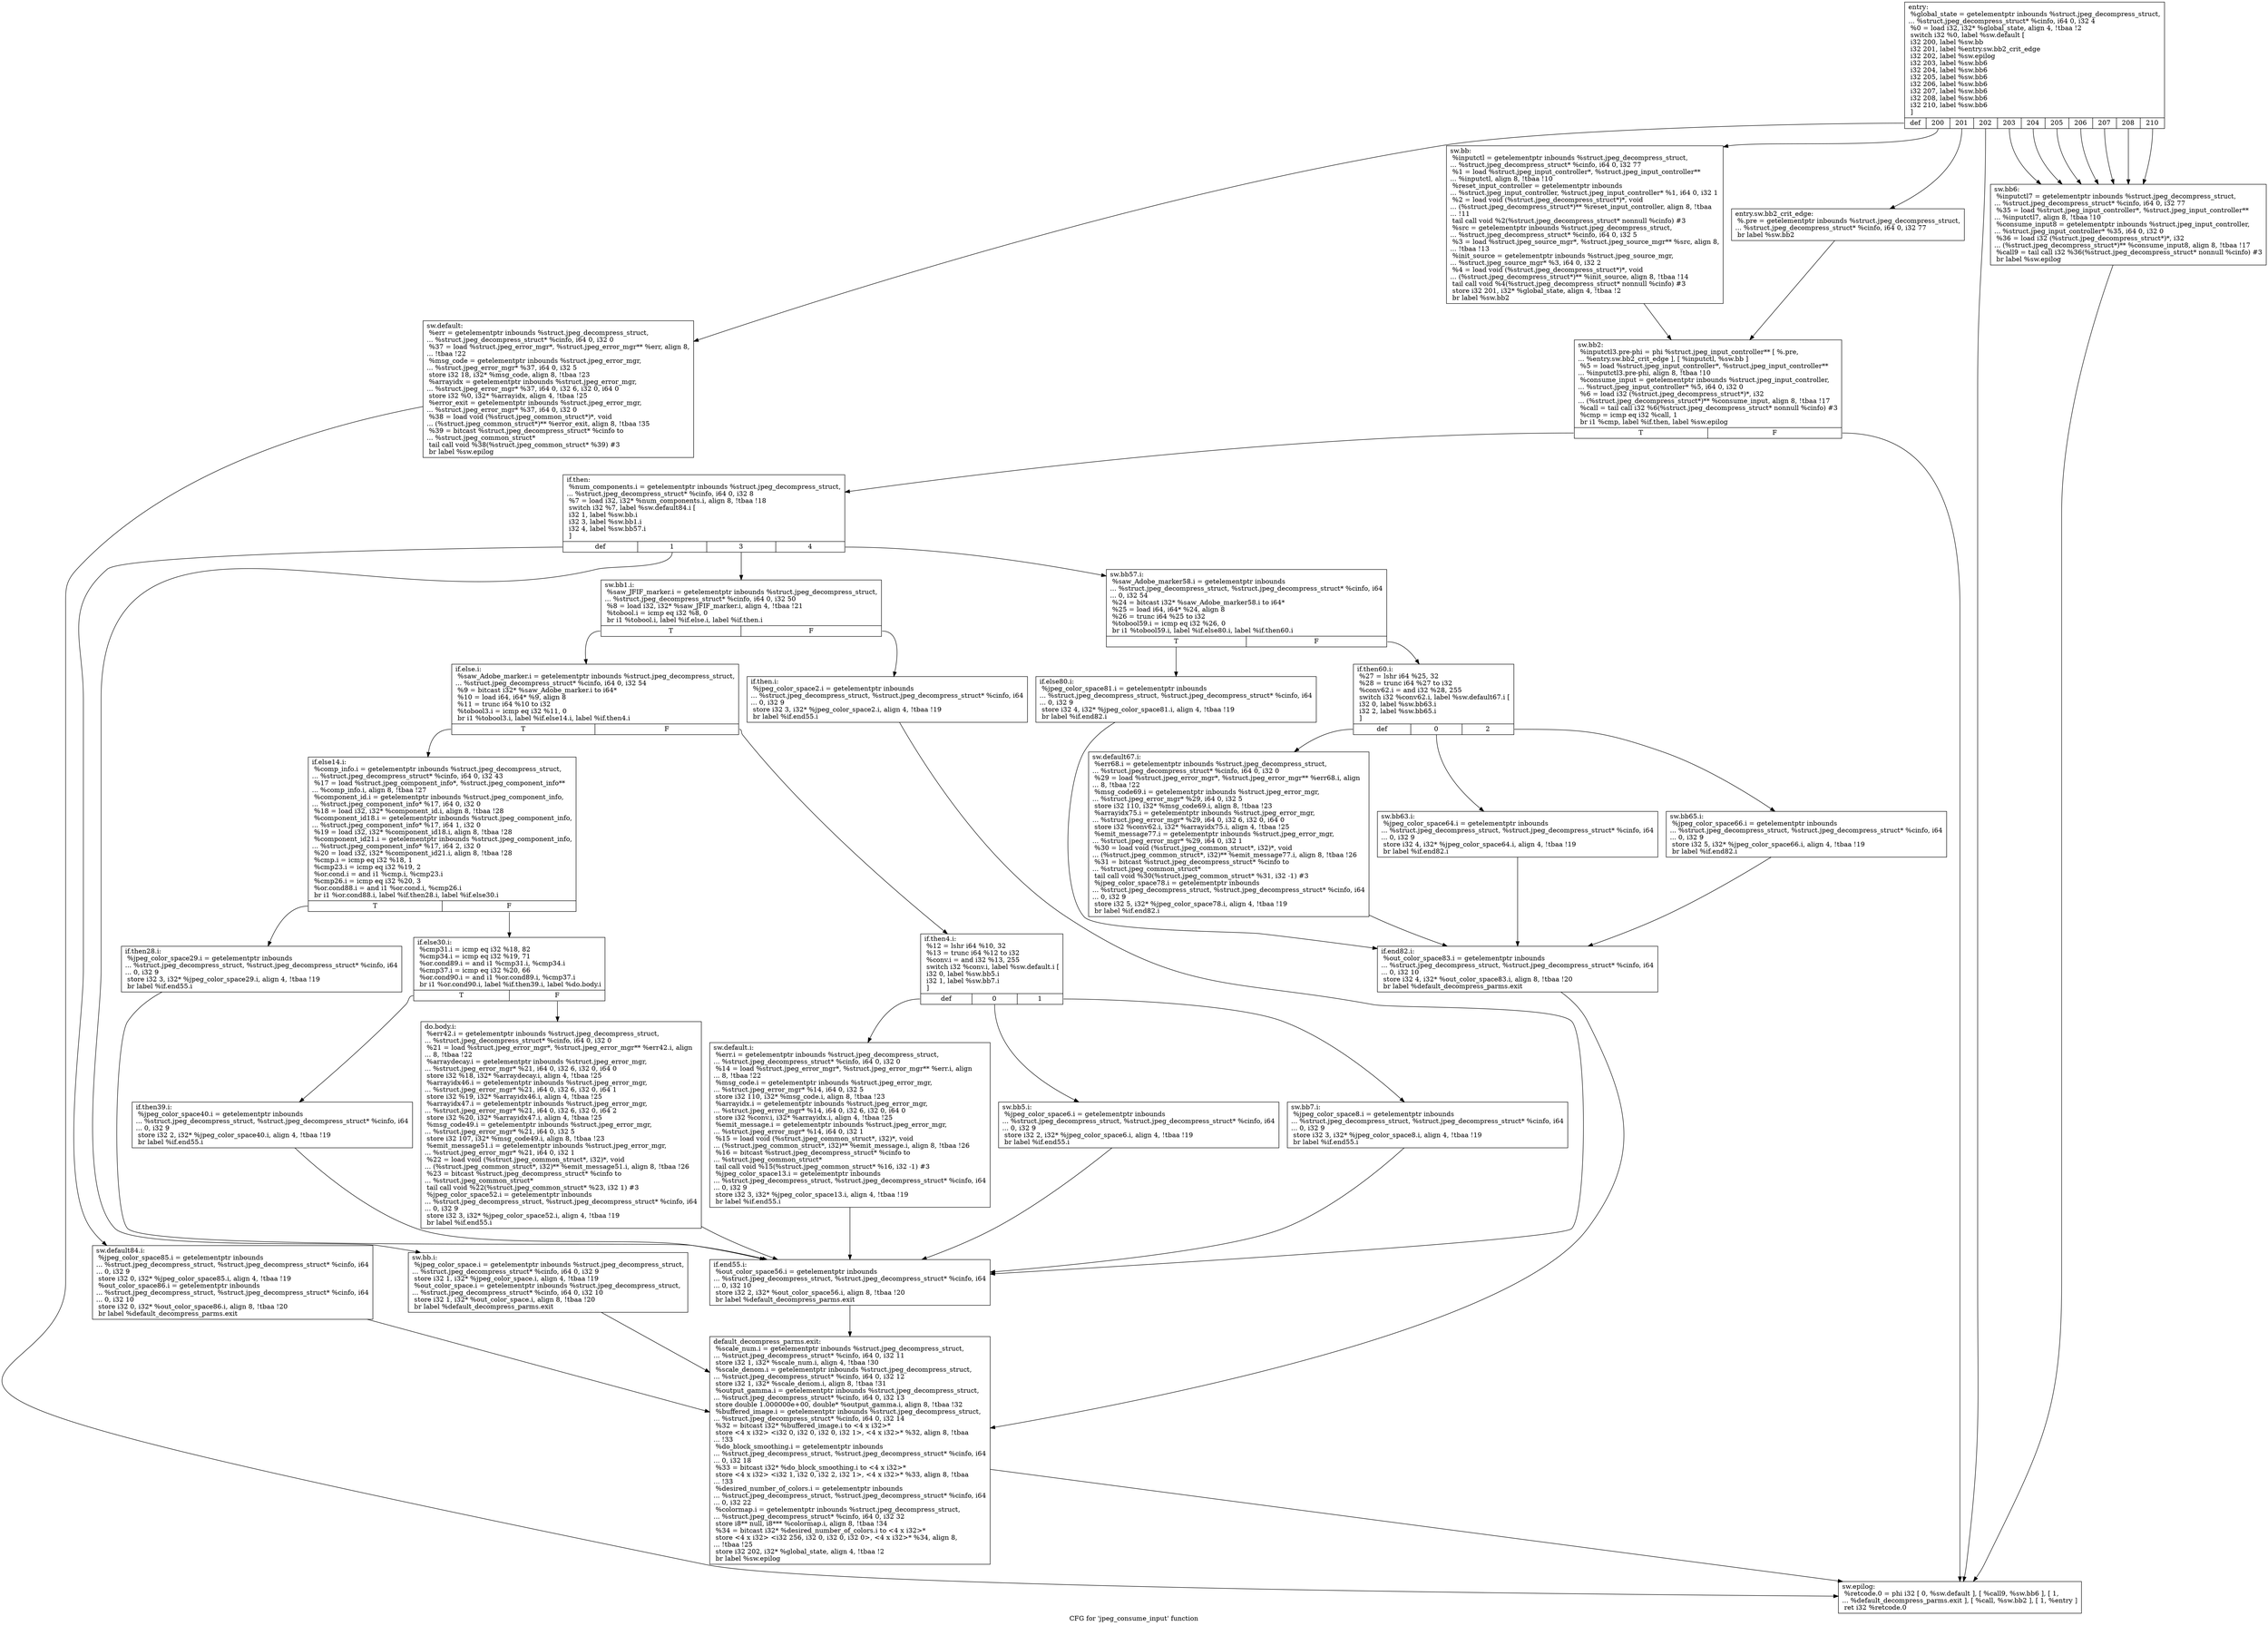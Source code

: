 digraph "CFG for 'jpeg_consume_input' function" {
	label="CFG for 'jpeg_consume_input' function";

	Node0x514e9b0 [shape=record,label="{entry:\l  %global_state = getelementptr inbounds %struct.jpeg_decompress_struct,\l... %struct.jpeg_decompress_struct* %cinfo, i64 0, i32 4\l  %0 = load i32, i32* %global_state, align 4, !tbaa !2\l  switch i32 %0, label %sw.default [\l    i32 200, label %sw.bb\l    i32 201, label %entry.sw.bb2_crit_edge\l    i32 202, label %sw.epilog\l    i32 203, label %sw.bb6\l    i32 204, label %sw.bb6\l    i32 205, label %sw.bb6\l    i32 206, label %sw.bb6\l    i32 207, label %sw.bb6\l    i32 208, label %sw.bb6\l    i32 210, label %sw.bb6\l  ]\l|{<s0>def|<s1>200|<s2>201|<s3>202|<s4>203|<s5>204|<s6>205|<s7>206|<s8>207|<s9>208|<s10>210}}"];
	Node0x514e9b0:s0 -> Node0x514fcf0;
	Node0x514e9b0:s1 -> Node0x514fda0;
	Node0x514e9b0:s2 -> Node0x514af30;
	Node0x514e9b0:s3 -> Node0x514b070;
	Node0x514e9b0:s4 -> Node0x514b160;
	Node0x514e9b0:s5 -> Node0x514b160;
	Node0x514e9b0:s6 -> Node0x514b160;
	Node0x514e9b0:s7 -> Node0x514b160;
	Node0x514e9b0:s8 -> Node0x514b160;
	Node0x514e9b0:s9 -> Node0x514b160;
	Node0x514e9b0:s10 -> Node0x514b160;
	Node0x514af30 [shape=record,label="{entry.sw.bb2_crit_edge:                           \l  %.pre = getelementptr inbounds %struct.jpeg_decompress_struct,\l... %struct.jpeg_decompress_struct* %cinfo, i64 0, i32 77\l  br label %sw.bb2\l}"];
	Node0x514af30 -> Node0x5150f00;
	Node0x514fda0 [shape=record,label="{sw.bb:                                            \l  %inputctl = getelementptr inbounds %struct.jpeg_decompress_struct,\l... %struct.jpeg_decompress_struct* %cinfo, i64 0, i32 77\l  %1 = load %struct.jpeg_input_controller*, %struct.jpeg_input_controller**\l... %inputctl, align 8, !tbaa !10\l  %reset_input_controller = getelementptr inbounds\l... %struct.jpeg_input_controller, %struct.jpeg_input_controller* %1, i64 0, i32 1\l  %2 = load void (%struct.jpeg_decompress_struct*)*, void\l... (%struct.jpeg_decompress_struct*)** %reset_input_controller, align 8, !tbaa\l... !11\l  tail call void %2(%struct.jpeg_decompress_struct* nonnull %cinfo) #3\l  %src = getelementptr inbounds %struct.jpeg_decompress_struct,\l... %struct.jpeg_decompress_struct* %cinfo, i64 0, i32 5\l  %3 = load %struct.jpeg_source_mgr*, %struct.jpeg_source_mgr** %src, align 8,\l... !tbaa !13\l  %init_source = getelementptr inbounds %struct.jpeg_source_mgr,\l... %struct.jpeg_source_mgr* %3, i64 0, i32 2\l  %4 = load void (%struct.jpeg_decompress_struct*)*, void\l... (%struct.jpeg_decompress_struct*)** %init_source, align 8, !tbaa !14\l  tail call void %4(%struct.jpeg_decompress_struct* nonnull %cinfo) #3\l  store i32 201, i32* %global_state, align 4, !tbaa !2\l  br label %sw.bb2\l}"];
	Node0x514fda0 -> Node0x5150f00;
	Node0x5150f00 [shape=record,label="{sw.bb2:                                           \l  %inputctl3.pre-phi = phi %struct.jpeg_input_controller** [ %.pre,\l... %entry.sw.bb2_crit_edge ], [ %inputctl, %sw.bb ]\l  %5 = load %struct.jpeg_input_controller*, %struct.jpeg_input_controller**\l... %inputctl3.pre-phi, align 8, !tbaa !10\l  %consume_input = getelementptr inbounds %struct.jpeg_input_controller,\l... %struct.jpeg_input_controller* %5, i64 0, i32 0\l  %6 = load i32 (%struct.jpeg_decompress_struct*)*, i32\l... (%struct.jpeg_decompress_struct*)** %consume_input, align 8, !tbaa !17\l  %call = tail call i32 %6(%struct.jpeg_decompress_struct* nonnull %cinfo) #3\l  %cmp = icmp eq i32 %call, 1\l  br i1 %cmp, label %if.then, label %sw.epilog\l|{<s0>T|<s1>F}}"];
	Node0x5150f00:s0 -> Node0x5152ca0;
	Node0x5150f00:s1 -> Node0x514b070;
	Node0x5152ca0 [shape=record,label="{if.then:                                          \l  %num_components.i = getelementptr inbounds %struct.jpeg_decompress_struct,\l... %struct.jpeg_decompress_struct* %cinfo, i64 0, i32 8\l  %7 = load i32, i32* %num_components.i, align 8, !tbaa !18\l  switch i32 %7, label %sw.default84.i [\l    i32 1, label %sw.bb.i\l    i32 3, label %sw.bb1.i\l    i32 4, label %sw.bb57.i\l  ]\l|{<s0>def|<s1>1|<s2>3|<s3>4}}"];
	Node0x5152ca0:s0 -> Node0x5153030;
	Node0x5152ca0:s1 -> Node0x51530e0;
	Node0x5152ca0:s2 -> Node0x51531b0;
	Node0x5152ca0:s3 -> Node0x5153290;
	Node0x51530e0 [shape=record,label="{sw.bb.i:                                          \l  %jpeg_color_space.i = getelementptr inbounds %struct.jpeg_decompress_struct,\l... %struct.jpeg_decompress_struct* %cinfo, i64 0, i32 9\l  store i32 1, i32* %jpeg_color_space.i, align 4, !tbaa !19\l  %out_color_space.i = getelementptr inbounds %struct.jpeg_decompress_struct,\l... %struct.jpeg_decompress_struct* %cinfo, i64 0, i32 10\l  store i32 1, i32* %out_color_space.i, align 8, !tbaa !20\l  br label %default_decompress_parms.exit\l}"];
	Node0x51530e0 -> Node0x5153b90;
	Node0x51531b0 [shape=record,label="{sw.bb1.i:                                         \l  %saw_JFIF_marker.i = getelementptr inbounds %struct.jpeg_decompress_struct,\l... %struct.jpeg_decompress_struct* %cinfo, i64 0, i32 50\l  %8 = load i32, i32* %saw_JFIF_marker.i, align 4, !tbaa !21\l  %tobool.i = icmp eq i32 %8, 0\l  br i1 %tobool.i, label %if.else.i, label %if.then.i\l|{<s0>T|<s1>F}}"];
	Node0x51531b0:s0 -> Node0x5151f90;
	Node0x51531b0:s1 -> Node0x5154050;
	Node0x5154050 [shape=record,label="{if.then.i:                                        \l  %jpeg_color_space2.i = getelementptr inbounds\l... %struct.jpeg_decompress_struct, %struct.jpeg_decompress_struct* %cinfo, i64\l... 0, i32 9\l  store i32 3, i32* %jpeg_color_space2.i, align 4, !tbaa !19\l  br label %if.end55.i\l}"];
	Node0x5154050 -> Node0x51540d0;
	Node0x5151f90 [shape=record,label="{if.else.i:                                        \l  %saw_Adobe_marker.i = getelementptr inbounds %struct.jpeg_decompress_struct,\l... %struct.jpeg_decompress_struct* %cinfo, i64 0, i32 54\l  %9 = bitcast i32* %saw_Adobe_marker.i to i64*\l  %10 = load i64, i64* %9, align 8\l  %11 = trunc i64 %10 to i32\l  %tobool3.i = icmp eq i32 %11, 0\l  br i1 %tobool3.i, label %if.else14.i, label %if.then4.i\l|{<s0>T|<s1>F}}"];
	Node0x5151f90:s0 -> Node0x5154c90;
	Node0x5151f90:s1 -> Node0x5154d70;
	Node0x5154d70 [shape=record,label="{if.then4.i:                                       \l  %12 = lshr i64 %10, 32\l  %13 = trunc i64 %12 to i32\l  %conv.i = and i32 %13, 255\l  switch i32 %conv.i, label %sw.default.i [\l    i32 0, label %sw.bb5.i\l    i32 1, label %sw.bb7.i\l  ]\l|{<s0>def|<s1>0|<s2>1}}"];
	Node0x5154d70:s0 -> Node0x5155080;
	Node0x5154d70:s1 -> Node0x5155130;
	Node0x5154d70:s2 -> Node0x5155210;
	Node0x5155130 [shape=record,label="{sw.bb5.i:                                         \l  %jpeg_color_space6.i = getelementptr inbounds\l... %struct.jpeg_decompress_struct, %struct.jpeg_decompress_struct* %cinfo, i64\l... 0, i32 9\l  store i32 2, i32* %jpeg_color_space6.i, align 4, !tbaa !19\l  br label %if.end55.i\l}"];
	Node0x5155130 -> Node0x51540d0;
	Node0x5155210 [shape=record,label="{sw.bb7.i:                                         \l  %jpeg_color_space8.i = getelementptr inbounds\l... %struct.jpeg_decompress_struct, %struct.jpeg_decompress_struct* %cinfo, i64\l... 0, i32 9\l  store i32 3, i32* %jpeg_color_space8.i, align 4, !tbaa !19\l  br label %if.end55.i\l}"];
	Node0x5155210 -> Node0x51540d0;
	Node0x5155080 [shape=record,label="{sw.default.i:                                     \l  %err.i = getelementptr inbounds %struct.jpeg_decompress_struct,\l... %struct.jpeg_decompress_struct* %cinfo, i64 0, i32 0\l  %14 = load %struct.jpeg_error_mgr*, %struct.jpeg_error_mgr** %err.i, align\l... 8, !tbaa !22\l  %msg_code.i = getelementptr inbounds %struct.jpeg_error_mgr,\l... %struct.jpeg_error_mgr* %14, i64 0, i32 5\l  store i32 110, i32* %msg_code.i, align 8, !tbaa !23\l  %arrayidx.i = getelementptr inbounds %struct.jpeg_error_mgr,\l... %struct.jpeg_error_mgr* %14, i64 0, i32 6, i32 0, i64 0\l  store i32 %conv.i, i32* %arrayidx.i, align 4, !tbaa !25\l  %emit_message.i = getelementptr inbounds %struct.jpeg_error_mgr,\l... %struct.jpeg_error_mgr* %14, i64 0, i32 1\l  %15 = load void (%struct.jpeg_common_struct*, i32)*, void\l... (%struct.jpeg_common_struct*, i32)** %emit_message.i, align 8, !tbaa !26\l  %16 = bitcast %struct.jpeg_decompress_struct* %cinfo to\l... %struct.jpeg_common_struct*\l  tail call void %15(%struct.jpeg_common_struct* %16, i32 -1) #3\l  %jpeg_color_space13.i = getelementptr inbounds\l... %struct.jpeg_decompress_struct, %struct.jpeg_decompress_struct* %cinfo, i64\l... 0, i32 9\l  store i32 3, i32* %jpeg_color_space13.i, align 4, !tbaa !19\l  br label %if.end55.i\l}"];
	Node0x5155080 -> Node0x51540d0;
	Node0x5154c90 [shape=record,label="{if.else14.i:                                      \l  %comp_info.i = getelementptr inbounds %struct.jpeg_decompress_struct,\l... %struct.jpeg_decompress_struct* %cinfo, i64 0, i32 43\l  %17 = load %struct.jpeg_component_info*, %struct.jpeg_component_info**\l... %comp_info.i, align 8, !tbaa !27\l  %component_id.i = getelementptr inbounds %struct.jpeg_component_info,\l... %struct.jpeg_component_info* %17, i64 0, i32 0\l  %18 = load i32, i32* %component_id.i, align 8, !tbaa !28\l  %component_id18.i = getelementptr inbounds %struct.jpeg_component_info,\l... %struct.jpeg_component_info* %17, i64 1, i32 0\l  %19 = load i32, i32* %component_id18.i, align 8, !tbaa !28\l  %component_id21.i = getelementptr inbounds %struct.jpeg_component_info,\l... %struct.jpeg_component_info* %17, i64 2, i32 0\l  %20 = load i32, i32* %component_id21.i, align 8, !tbaa !28\l  %cmp.i = icmp eq i32 %18, 1\l  %cmp23.i = icmp eq i32 %19, 2\l  %or.cond.i = and i1 %cmp.i, %cmp23.i\l  %cmp26.i = icmp eq i32 %20, 3\l  %or.cond88.i = and i1 %or.cond.i, %cmp26.i\l  br i1 %or.cond88.i, label %if.then28.i, label %if.else30.i\l|{<s0>T|<s1>F}}"];
	Node0x5154c90:s0 -> Node0x5158460;
	Node0x5154c90:s1 -> Node0x5158540;
	Node0x5158460 [shape=record,label="{if.then28.i:                                      \l  %jpeg_color_space29.i = getelementptr inbounds\l... %struct.jpeg_decompress_struct, %struct.jpeg_decompress_struct* %cinfo, i64\l... 0, i32 9\l  store i32 3, i32* %jpeg_color_space29.i, align 4, !tbaa !19\l  br label %if.end55.i\l}"];
	Node0x5158460 -> Node0x51540d0;
	Node0x5158540 [shape=record,label="{if.else30.i:                                      \l  %cmp31.i = icmp eq i32 %18, 82\l  %cmp34.i = icmp eq i32 %19, 71\l  %or.cond89.i = and i1 %cmp31.i, %cmp34.i\l  %cmp37.i = icmp eq i32 %20, 66\l  %or.cond90.i = and i1 %or.cond89.i, %cmp37.i\l  br i1 %or.cond90.i, label %if.then39.i, label %do.body.i\l|{<s0>T|<s1>F}}"];
	Node0x5158540:s0 -> Node0x5142940;
	Node0x5158540:s1 -> Node0x5142a20;
	Node0x5142940 [shape=record,label="{if.then39.i:                                      \l  %jpeg_color_space40.i = getelementptr inbounds\l... %struct.jpeg_decompress_struct, %struct.jpeg_decompress_struct* %cinfo, i64\l... 0, i32 9\l  store i32 2, i32* %jpeg_color_space40.i, align 4, !tbaa !19\l  br label %if.end55.i\l}"];
	Node0x5142940 -> Node0x51540d0;
	Node0x5142a20 [shape=record,label="{do.body.i:                                        \l  %err42.i = getelementptr inbounds %struct.jpeg_decompress_struct,\l... %struct.jpeg_decompress_struct* %cinfo, i64 0, i32 0\l  %21 = load %struct.jpeg_error_mgr*, %struct.jpeg_error_mgr** %err42.i, align\l... 8, !tbaa !22\l  %arraydecay.i = getelementptr inbounds %struct.jpeg_error_mgr,\l... %struct.jpeg_error_mgr* %21, i64 0, i32 6, i32 0, i64 0\l  store i32 %18, i32* %arraydecay.i, align 4, !tbaa !25\l  %arrayidx46.i = getelementptr inbounds %struct.jpeg_error_mgr,\l... %struct.jpeg_error_mgr* %21, i64 0, i32 6, i32 0, i64 1\l  store i32 %19, i32* %arrayidx46.i, align 4, !tbaa !25\l  %arrayidx47.i = getelementptr inbounds %struct.jpeg_error_mgr,\l... %struct.jpeg_error_mgr* %21, i64 0, i32 6, i32 0, i64 2\l  store i32 %20, i32* %arrayidx47.i, align 4, !tbaa !25\l  %msg_code49.i = getelementptr inbounds %struct.jpeg_error_mgr,\l... %struct.jpeg_error_mgr* %21, i64 0, i32 5\l  store i32 107, i32* %msg_code49.i, align 8, !tbaa !23\l  %emit_message51.i = getelementptr inbounds %struct.jpeg_error_mgr,\l... %struct.jpeg_error_mgr* %21, i64 0, i32 1\l  %22 = load void (%struct.jpeg_common_struct*, i32)*, void\l... (%struct.jpeg_common_struct*, i32)** %emit_message51.i, align 8, !tbaa !26\l  %23 = bitcast %struct.jpeg_decompress_struct* %cinfo to\l... %struct.jpeg_common_struct*\l  tail call void %22(%struct.jpeg_common_struct* %23, i32 1) #3\l  %jpeg_color_space52.i = getelementptr inbounds\l... %struct.jpeg_decompress_struct, %struct.jpeg_decompress_struct* %cinfo, i64\l... 0, i32 9\l  store i32 3, i32* %jpeg_color_space52.i, align 4, !tbaa !19\l  br label %if.end55.i\l}"];
	Node0x5142a20 -> Node0x51540d0;
	Node0x51540d0 [shape=record,label="{if.end55.i:                                       \l  %out_color_space56.i = getelementptr inbounds\l... %struct.jpeg_decompress_struct, %struct.jpeg_decompress_struct* %cinfo, i64\l... 0, i32 10\l  store i32 2, i32* %out_color_space56.i, align 8, !tbaa !20\l  br label %default_decompress_parms.exit\l}"];
	Node0x51540d0 -> Node0x5153b90;
	Node0x5153290 [shape=record,label="{sw.bb57.i:                                        \l  %saw_Adobe_marker58.i = getelementptr inbounds\l... %struct.jpeg_decompress_struct, %struct.jpeg_decompress_struct* %cinfo, i64\l... 0, i32 54\l  %24 = bitcast i32* %saw_Adobe_marker58.i to i64*\l  %25 = load i64, i64* %24, align 8\l  %26 = trunc i64 %25 to i32\l  %tobool59.i = icmp eq i32 %26, 0\l  br i1 %tobool59.i, label %if.else80.i, label %if.then60.i\l|{<s0>T|<s1>F}}"];
	Node0x5153290:s0 -> Node0x515b440;
	Node0x5153290:s1 -> Node0x515b520;
	Node0x515b520 [shape=record,label="{if.then60.i:                                      \l  %27 = lshr i64 %25, 32\l  %28 = trunc i64 %27 to i32\l  %conv62.i = and i32 %28, 255\l  switch i32 %conv62.i, label %sw.default67.i [\l    i32 0, label %sw.bb63.i\l    i32 2, label %sw.bb65.i\l  ]\l|{<s0>def|<s1>0|<s2>2}}"];
	Node0x515b520:s0 -> Node0x515b790;
	Node0x515b520:s1 -> Node0x515b870;
	Node0x515b520:s2 -> Node0x515b950;
	Node0x515b870 [shape=record,label="{sw.bb63.i:                                        \l  %jpeg_color_space64.i = getelementptr inbounds\l... %struct.jpeg_decompress_struct, %struct.jpeg_decompress_struct* %cinfo, i64\l... 0, i32 9\l  store i32 4, i32* %jpeg_color_space64.i, align 4, !tbaa !19\l  br label %if.end82.i\l}"];
	Node0x515b870 -> Node0x515bce0;
	Node0x515b950 [shape=record,label="{sw.bb65.i:                                        \l  %jpeg_color_space66.i = getelementptr inbounds\l... %struct.jpeg_decompress_struct, %struct.jpeg_decompress_struct* %cinfo, i64\l... 0, i32 9\l  store i32 5, i32* %jpeg_color_space66.i, align 4, !tbaa !19\l  br label %if.end82.i\l}"];
	Node0x515b950 -> Node0x515bce0;
	Node0x515b790 [shape=record,label="{sw.default67.i:                                   \l  %err68.i = getelementptr inbounds %struct.jpeg_decompress_struct,\l... %struct.jpeg_decompress_struct* %cinfo, i64 0, i32 0\l  %29 = load %struct.jpeg_error_mgr*, %struct.jpeg_error_mgr** %err68.i, align\l... 8, !tbaa !22\l  %msg_code69.i = getelementptr inbounds %struct.jpeg_error_mgr,\l... %struct.jpeg_error_mgr* %29, i64 0, i32 5\l  store i32 110, i32* %msg_code69.i, align 8, !tbaa !23\l  %arrayidx75.i = getelementptr inbounds %struct.jpeg_error_mgr,\l... %struct.jpeg_error_mgr* %29, i64 0, i32 6, i32 0, i64 0\l  store i32 %conv62.i, i32* %arrayidx75.i, align 4, !tbaa !25\l  %emit_message77.i = getelementptr inbounds %struct.jpeg_error_mgr,\l... %struct.jpeg_error_mgr* %29, i64 0, i32 1\l  %30 = load void (%struct.jpeg_common_struct*, i32)*, void\l... (%struct.jpeg_common_struct*, i32)** %emit_message77.i, align 8, !tbaa !26\l  %31 = bitcast %struct.jpeg_decompress_struct* %cinfo to\l... %struct.jpeg_common_struct*\l  tail call void %30(%struct.jpeg_common_struct* %31, i32 -1) #3\l  %jpeg_color_space78.i = getelementptr inbounds\l... %struct.jpeg_decompress_struct, %struct.jpeg_decompress_struct* %cinfo, i64\l... 0, i32 9\l  store i32 5, i32* %jpeg_color_space78.i, align 4, !tbaa !19\l  br label %if.end82.i\l}"];
	Node0x515b790 -> Node0x515bce0;
	Node0x515b440 [shape=record,label="{if.else80.i:                                      \l  %jpeg_color_space81.i = getelementptr inbounds\l... %struct.jpeg_decompress_struct, %struct.jpeg_decompress_struct* %cinfo, i64\l... 0, i32 9\l  store i32 4, i32* %jpeg_color_space81.i, align 4, !tbaa !19\l  br label %if.end82.i\l}"];
	Node0x515b440 -> Node0x515bce0;
	Node0x515bce0 [shape=record,label="{if.end82.i:                                       \l  %out_color_space83.i = getelementptr inbounds\l... %struct.jpeg_decompress_struct, %struct.jpeg_decompress_struct* %cinfo, i64\l... 0, i32 10\l  store i32 4, i32* %out_color_space83.i, align 8, !tbaa !20\l  br label %default_decompress_parms.exit\l}"];
	Node0x515bce0 -> Node0x5153b90;
	Node0x5153030 [shape=record,label="{sw.default84.i:                                   \l  %jpeg_color_space85.i = getelementptr inbounds\l... %struct.jpeg_decompress_struct, %struct.jpeg_decompress_struct* %cinfo, i64\l... 0, i32 9\l  store i32 0, i32* %jpeg_color_space85.i, align 4, !tbaa !19\l  %out_color_space86.i = getelementptr inbounds\l... %struct.jpeg_decompress_struct, %struct.jpeg_decompress_struct* %cinfo, i64\l... 0, i32 10\l  store i32 0, i32* %out_color_space86.i, align 8, !tbaa !20\l  br label %default_decompress_parms.exit\l}"];
	Node0x5153030 -> Node0x5153b90;
	Node0x5153b90 [shape=record,label="{default_decompress_parms.exit:                    \l  %scale_num.i = getelementptr inbounds %struct.jpeg_decompress_struct,\l... %struct.jpeg_decompress_struct* %cinfo, i64 0, i32 11\l  store i32 1, i32* %scale_num.i, align 4, !tbaa !30\l  %scale_denom.i = getelementptr inbounds %struct.jpeg_decompress_struct,\l... %struct.jpeg_decompress_struct* %cinfo, i64 0, i32 12\l  store i32 1, i32* %scale_denom.i, align 8, !tbaa !31\l  %output_gamma.i = getelementptr inbounds %struct.jpeg_decompress_struct,\l... %struct.jpeg_decompress_struct* %cinfo, i64 0, i32 13\l  store double 1.000000e+00, double* %output_gamma.i, align 8, !tbaa !32\l  %buffered_image.i = getelementptr inbounds %struct.jpeg_decompress_struct,\l... %struct.jpeg_decompress_struct* %cinfo, i64 0, i32 14\l  %32 = bitcast i32* %buffered_image.i to \<4 x i32\>*\l  store \<4 x i32\> \<i32 0, i32 0, i32 0, i32 1\>, \<4 x i32\>* %32, align 8, !tbaa\l... !33\l  %do_block_smoothing.i = getelementptr inbounds\l... %struct.jpeg_decompress_struct, %struct.jpeg_decompress_struct* %cinfo, i64\l... 0, i32 18\l  %33 = bitcast i32* %do_block_smoothing.i to \<4 x i32\>*\l  store \<4 x i32\> \<i32 1, i32 0, i32 2, i32 1\>, \<4 x i32\>* %33, align 8, !tbaa\l... !33\l  %desired_number_of_colors.i = getelementptr inbounds\l... %struct.jpeg_decompress_struct, %struct.jpeg_decompress_struct* %cinfo, i64\l... 0, i32 22\l  %colormap.i = getelementptr inbounds %struct.jpeg_decompress_struct,\l... %struct.jpeg_decompress_struct* %cinfo, i64 0, i32 32\l  store i8** null, i8*** %colormap.i, align 8, !tbaa !34\l  %34 = bitcast i32* %desired_number_of_colors.i to \<4 x i32\>*\l  store \<4 x i32\> \<i32 256, i32 0, i32 0, i32 0\>, \<4 x i32\>* %34, align 8,\l... !tbaa !25\l  store i32 202, i32* %global_state, align 4, !tbaa !2\l  br label %sw.epilog\l}"];
	Node0x5153b90 -> Node0x514b070;
	Node0x514b160 [shape=record,label="{sw.bb6:                                           \l  %inputctl7 = getelementptr inbounds %struct.jpeg_decompress_struct,\l... %struct.jpeg_decompress_struct* %cinfo, i64 0, i32 77\l  %35 = load %struct.jpeg_input_controller*, %struct.jpeg_input_controller**\l... %inputctl7, align 8, !tbaa !10\l  %consume_input8 = getelementptr inbounds %struct.jpeg_input_controller,\l... %struct.jpeg_input_controller* %35, i64 0, i32 0\l  %36 = load i32 (%struct.jpeg_decompress_struct*)*, i32\l... (%struct.jpeg_decompress_struct*)** %consume_input8, align 8, !tbaa !17\l  %call9 = tail call i32 %36(%struct.jpeg_decompress_struct* nonnull %cinfo) #3\l  br label %sw.epilog\l}"];
	Node0x514b160 -> Node0x514b070;
	Node0x514fcf0 [shape=record,label="{sw.default:                                       \l  %err = getelementptr inbounds %struct.jpeg_decompress_struct,\l... %struct.jpeg_decompress_struct* %cinfo, i64 0, i32 0\l  %37 = load %struct.jpeg_error_mgr*, %struct.jpeg_error_mgr** %err, align 8,\l... !tbaa !22\l  %msg_code = getelementptr inbounds %struct.jpeg_error_mgr,\l... %struct.jpeg_error_mgr* %37, i64 0, i32 5\l  store i32 18, i32* %msg_code, align 8, !tbaa !23\l  %arrayidx = getelementptr inbounds %struct.jpeg_error_mgr,\l... %struct.jpeg_error_mgr* %37, i64 0, i32 6, i32 0, i64 0\l  store i32 %0, i32* %arrayidx, align 4, !tbaa !25\l  %error_exit = getelementptr inbounds %struct.jpeg_error_mgr,\l... %struct.jpeg_error_mgr* %37, i64 0, i32 0\l  %38 = load void (%struct.jpeg_common_struct*)*, void\l... (%struct.jpeg_common_struct*)** %error_exit, align 8, !tbaa !35\l  %39 = bitcast %struct.jpeg_decompress_struct* %cinfo to\l... %struct.jpeg_common_struct*\l  tail call void %38(%struct.jpeg_common_struct* %39) #3\l  br label %sw.epilog\l}"];
	Node0x514fcf0 -> Node0x514b070;
	Node0x514b070 [shape=record,label="{sw.epilog:                                        \l  %retcode.0 = phi i32 [ 0, %sw.default ], [ %call9, %sw.bb6 ], [ 1,\l... %default_decompress_parms.exit ], [ %call, %sw.bb2 ], [ 1, %entry ]\l  ret i32 %retcode.0\l}"];
}
